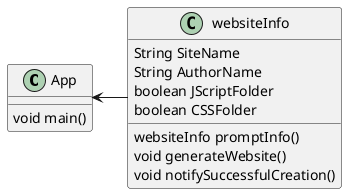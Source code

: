 @startuml
'https://plantuml.com/class-diagram

class App {
void main()
}

App <- websiteInfo

class websiteInfo {
String SiteName
String AuthorName
boolean JScriptFolder
boolean CSSFolder

websiteInfo promptInfo()
void generateWebsite()
void notifySuccessfulCreation()
}

@enduml